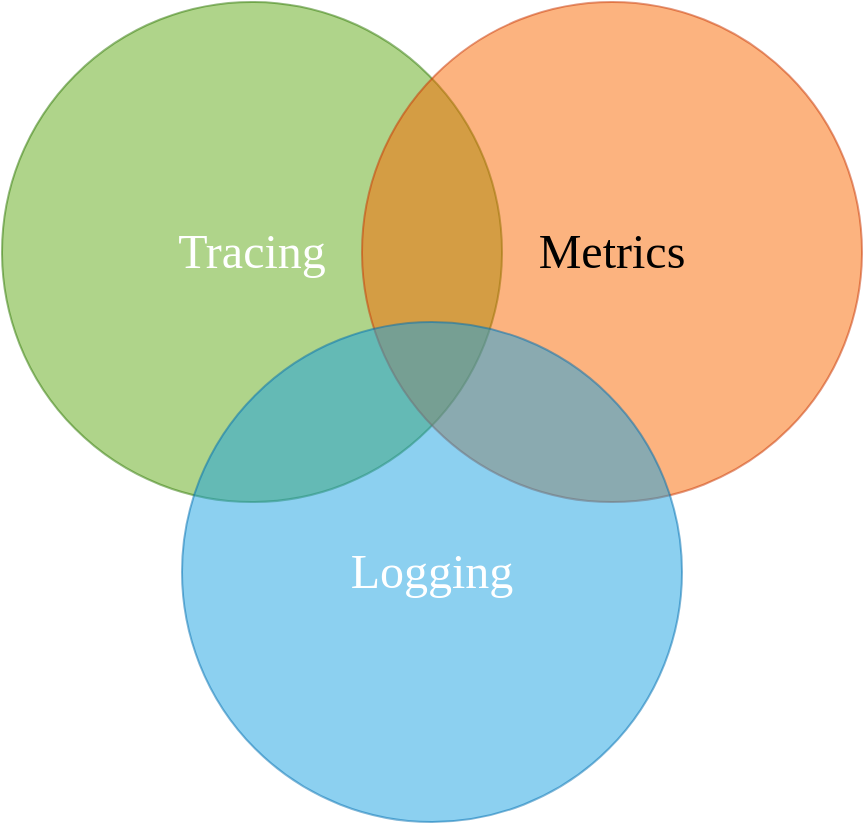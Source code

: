 <mxfile version="20.3.7" type="github">
  <diagram id="YERw00JHWztzT1zqR6uC" name="第 1 页">
    <mxGraphModel dx="885" dy="591" grid="1" gridSize="10" guides="1" tooltips="1" connect="1" arrows="1" fold="1" page="1" pageScale="1" pageWidth="827" pageHeight="1169" math="0" shadow="0">
      <root>
        <mxCell id="0" />
        <mxCell id="1" parent="0" />
        <mxCell id="eZtkJofYsXOryF9AxlQ_-2" value="&lt;font style=&quot;font-size: 24px;&quot;&gt;&lt;font face=&quot;Comic Sans MS&quot;&gt;Tracing&lt;/font&gt;&lt;br&gt;&lt;/font&gt;" style="ellipse;whiteSpace=wrap;html=1;aspect=fixed;fillColor=#60a917;strokeColor=#2D7600;opacity=50;fontColor=#ffffff;" vertex="1" parent="1">
          <mxGeometry x="140" y="100" width="250" height="250" as="geometry" />
        </mxCell>
        <mxCell id="eZtkJofYsXOryF9AxlQ_-5" value="&lt;font style=&quot;font-size: 24px;&quot; face=&quot;Comic Sans MS&quot;&gt;Metrics&lt;/font&gt;" style="ellipse;whiteSpace=wrap;html=1;aspect=fixed;fillColor=#fa6800;strokeColor=#C73500;opacity=50;fontColor=#000000;" vertex="1" parent="1">
          <mxGeometry x="320" y="100" width="250" height="250" as="geometry" />
        </mxCell>
        <mxCell id="eZtkJofYsXOryF9AxlQ_-6" value="&lt;font style=&quot;font-size: 24px;&quot; face=&quot;Comic Sans MS&quot;&gt;Logging&lt;/font&gt;" style="ellipse;whiteSpace=wrap;html=1;aspect=fixed;fillColor=#1ba1e2;strokeColor=#006EAF;opacity=50;fontColor=#ffffff;" vertex="1" parent="1">
          <mxGeometry x="230" y="260" width="250" height="250" as="geometry" />
        </mxCell>
      </root>
    </mxGraphModel>
  </diagram>
</mxfile>
